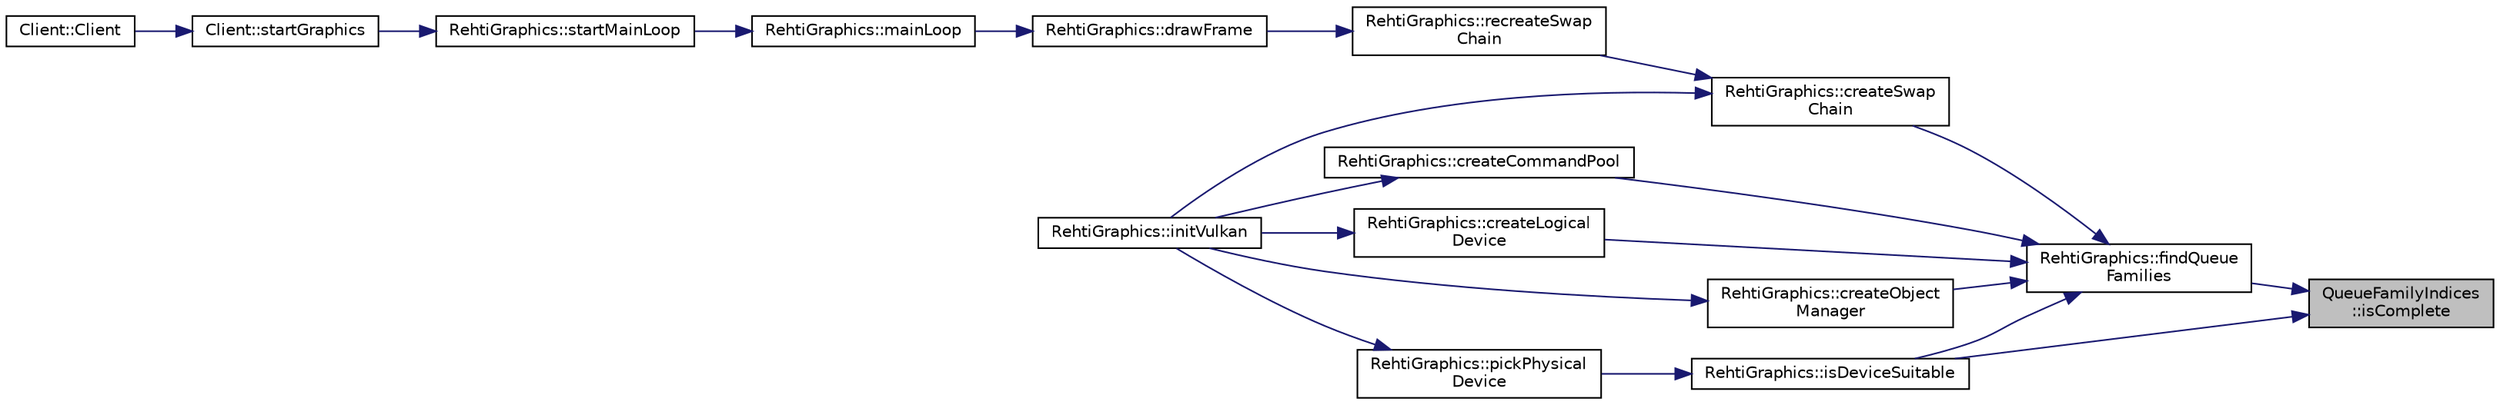 digraph "QueueFamilyIndices::isComplete"
{
 // LATEX_PDF_SIZE
  edge [fontname="Helvetica",fontsize="10",labelfontname="Helvetica",labelfontsize="10"];
  node [fontname="Helvetica",fontsize="10",shape=record];
  rankdir="RL";
  Node1 [label="QueueFamilyIndices\l::isComplete",height=0.2,width=0.4,color="black", fillcolor="grey75", style="filled", fontcolor="black",tooltip=" "];
  Node1 -> Node2 [dir="back",color="midnightblue",fontsize="10",style="solid",fontname="Helvetica"];
  Node2 [label="RehtiGraphics::findQueue\lFamilies",height=0.2,width=0.4,color="black", fillcolor="white", style="filled",URL="$classRehtiGraphics.html#a4153cb9e66212ea84f6e702fc1a331fc",tooltip="Looks for queue families."];
  Node2 -> Node3 [dir="back",color="midnightblue",fontsize="10",style="solid",fontname="Helvetica"];
  Node3 [label="RehtiGraphics::createCommandPool",height=0.2,width=0.4,color="black", fillcolor="white", style="filled",URL="$classRehtiGraphics.html#a27b22f86d7b8d556934add7ed29fcc50",tooltip="Creates the command pool."];
  Node3 -> Node4 [dir="back",color="midnightblue",fontsize="10",style="solid",fontname="Helvetica"];
  Node4 [label="RehtiGraphics::initVulkan",height=0.2,width=0.4,color="black", fillcolor="white", style="filled",URL="$classRehtiGraphics.html#ae16a48c5465c048b9ca5c253506d25b3",tooltip="Initializes vulkan instance."];
  Node2 -> Node5 [dir="back",color="midnightblue",fontsize="10",style="solid",fontname="Helvetica"];
  Node5 [label="RehtiGraphics::createLogical\lDevice",height=0.2,width=0.4,color="black", fillcolor="white", style="filled",URL="$classRehtiGraphics.html#a9e6162c6b0d28ff6b141d4fa0318751b",tooltip="Creates the interactable logical device."];
  Node5 -> Node4 [dir="back",color="midnightblue",fontsize="10",style="solid",fontname="Helvetica"];
  Node2 -> Node6 [dir="back",color="midnightblue",fontsize="10",style="solid",fontname="Helvetica"];
  Node6 [label="RehtiGraphics::createObject\lManager",height=0.2,width=0.4,color="black", fillcolor="white", style="filled",URL="$classRehtiGraphics.html#a5610c4161f11a141060a0e678fb0d4dd",tooltip="Creates the graphics object manager."];
  Node6 -> Node4 [dir="back",color="midnightblue",fontsize="10",style="solid",fontname="Helvetica"];
  Node2 -> Node7 [dir="back",color="midnightblue",fontsize="10",style="solid",fontname="Helvetica"];
  Node7 [label="RehtiGraphics::createSwap\lChain",height=0.2,width=0.4,color="black", fillcolor="white", style="filled",URL="$classRehtiGraphics.html#a2c18492cbece076acf3d35ddd1b5d7cb",tooltip="Creates the swapchain."];
  Node7 -> Node4 [dir="back",color="midnightblue",fontsize="10",style="solid",fontname="Helvetica"];
  Node7 -> Node8 [dir="back",color="midnightblue",fontsize="10",style="solid",fontname="Helvetica"];
  Node8 [label="RehtiGraphics::recreateSwap\lChain",height=0.2,width=0.4,color="black", fillcolor="white", style="filled",URL="$classRehtiGraphics.html#a203320e8973b2886132afadb3e2dd7f9",tooltip="Recreates the swapchain."];
  Node8 -> Node9 [dir="back",color="midnightblue",fontsize="10",style="solid",fontname="Helvetica"];
  Node9 [label="RehtiGraphics::drawFrame",height=0.2,width=0.4,color="black", fillcolor="white", style="filled",URL="$classRehtiGraphics.html#ac049915f0d6b38117ece68d74eaec027",tooltip="Draws a frame and records the previous frame time."];
  Node9 -> Node10 [dir="back",color="midnightblue",fontsize="10",style="solid",fontname="Helvetica"];
  Node10 [label="RehtiGraphics::mainLoop",height=0.2,width=0.4,color="black", fillcolor="white", style="filled",URL="$classRehtiGraphics.html#a82d71e93dd76cde425cc34df93cf4723",tooltip="Loops, polls events and draws frames."];
  Node10 -> Node11 [dir="back",color="midnightblue",fontsize="10",style="solid",fontname="Helvetica"];
  Node11 [label="RehtiGraphics::startMainLoop",height=0.2,width=0.4,color="black", fillcolor="white", style="filled",URL="$classRehtiGraphics.html#aba5f89e9dc6f91cfef79f525151a067d",tooltip="Starts a rendering loop until the window is closed."];
  Node11 -> Node12 [dir="back",color="midnightblue",fontsize="10",style="solid",fontname="Helvetica"];
  Node12 [label="Client::startGraphics",height=0.2,width=0.4,color="black", fillcolor="white", style="filled",URL="$classClient.html#a7b7406bdc248547627fd669a92b86d6c",tooltip="Starts the graphics library."];
  Node12 -> Node13 [dir="back",color="midnightblue",fontsize="10",style="solid",fontname="Helvetica"];
  Node13 [label="Client::Client",height=0.2,width=0.4,color="black", fillcolor="white", style="filled",URL="$classClient.html#ad3e41ed92e71d5c3717db96e68b9541b",tooltip=" "];
  Node2 -> Node14 [dir="back",color="midnightblue",fontsize="10",style="solid",fontname="Helvetica"];
  Node14 [label="RehtiGraphics::isDeviceSuitable",height=0.2,width=0.4,color="black", fillcolor="white", style="filled",URL="$classRehtiGraphics.html#a036508e20175a1b0ca0fa06aa6a792b3",tooltip="Checks whether the given device supports the required features."];
  Node14 -> Node15 [dir="back",color="midnightblue",fontsize="10",style="solid",fontname="Helvetica"];
  Node15 [label="RehtiGraphics::pickPhysical\lDevice",height=0.2,width=0.4,color="black", fillcolor="white", style="filled",URL="$classRehtiGraphics.html#aa22ca7610c8b7bbef6825db97feb4b8c",tooltip="Chooses an appropriate gpu."];
  Node15 -> Node4 [dir="back",color="midnightblue",fontsize="10",style="solid",fontname="Helvetica"];
  Node1 -> Node14 [dir="back",color="midnightblue",fontsize="10",style="solid",fontname="Helvetica"];
}
